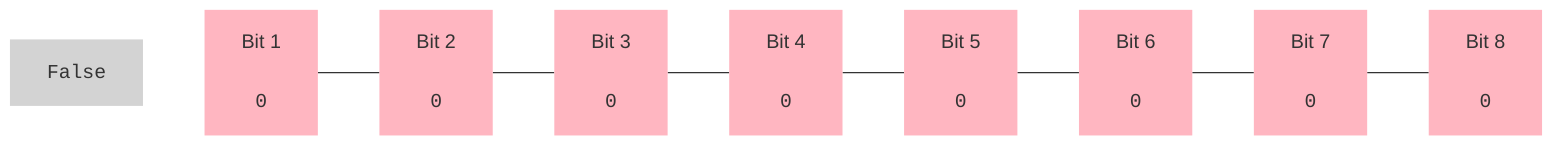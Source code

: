 flowchart LR

    False["<code>False</code>"] ~~~ 1["Bit 1\n\n<code>0</code>"] --- 2["Bit 2\n\n<code>0</code>"] --- 3["Bit 3\n\n<code>0</code>"] --- 4["Bit 4\n\n<code>0</code>"] --- 5["Bit 5\n\n<code>0</code>"] --- 6["Bit 6\n\n<code>0</code>"] --- 7["Bit 7\n\n<code>0</code>"] --- 8["Bit 8\n\n<code>0</code>"]

    style False fill:lightgray,stroke-width:0px

    style 1 fill:lightpink,stroke-width:0px
    style 2 fill:lightpink,stroke-width:0px
    style 3 fill:lightpink,stroke-width:0px
    style 4 fill:lightpink,stroke-width:0px
    style 5 fill:lightpink,stroke-width:0px
    style 6 fill:lightpink,stroke-width:0px
    style 7 fill:lightpink,stroke-width:0px
    style 8 fill:lightpink,stroke-width:0px